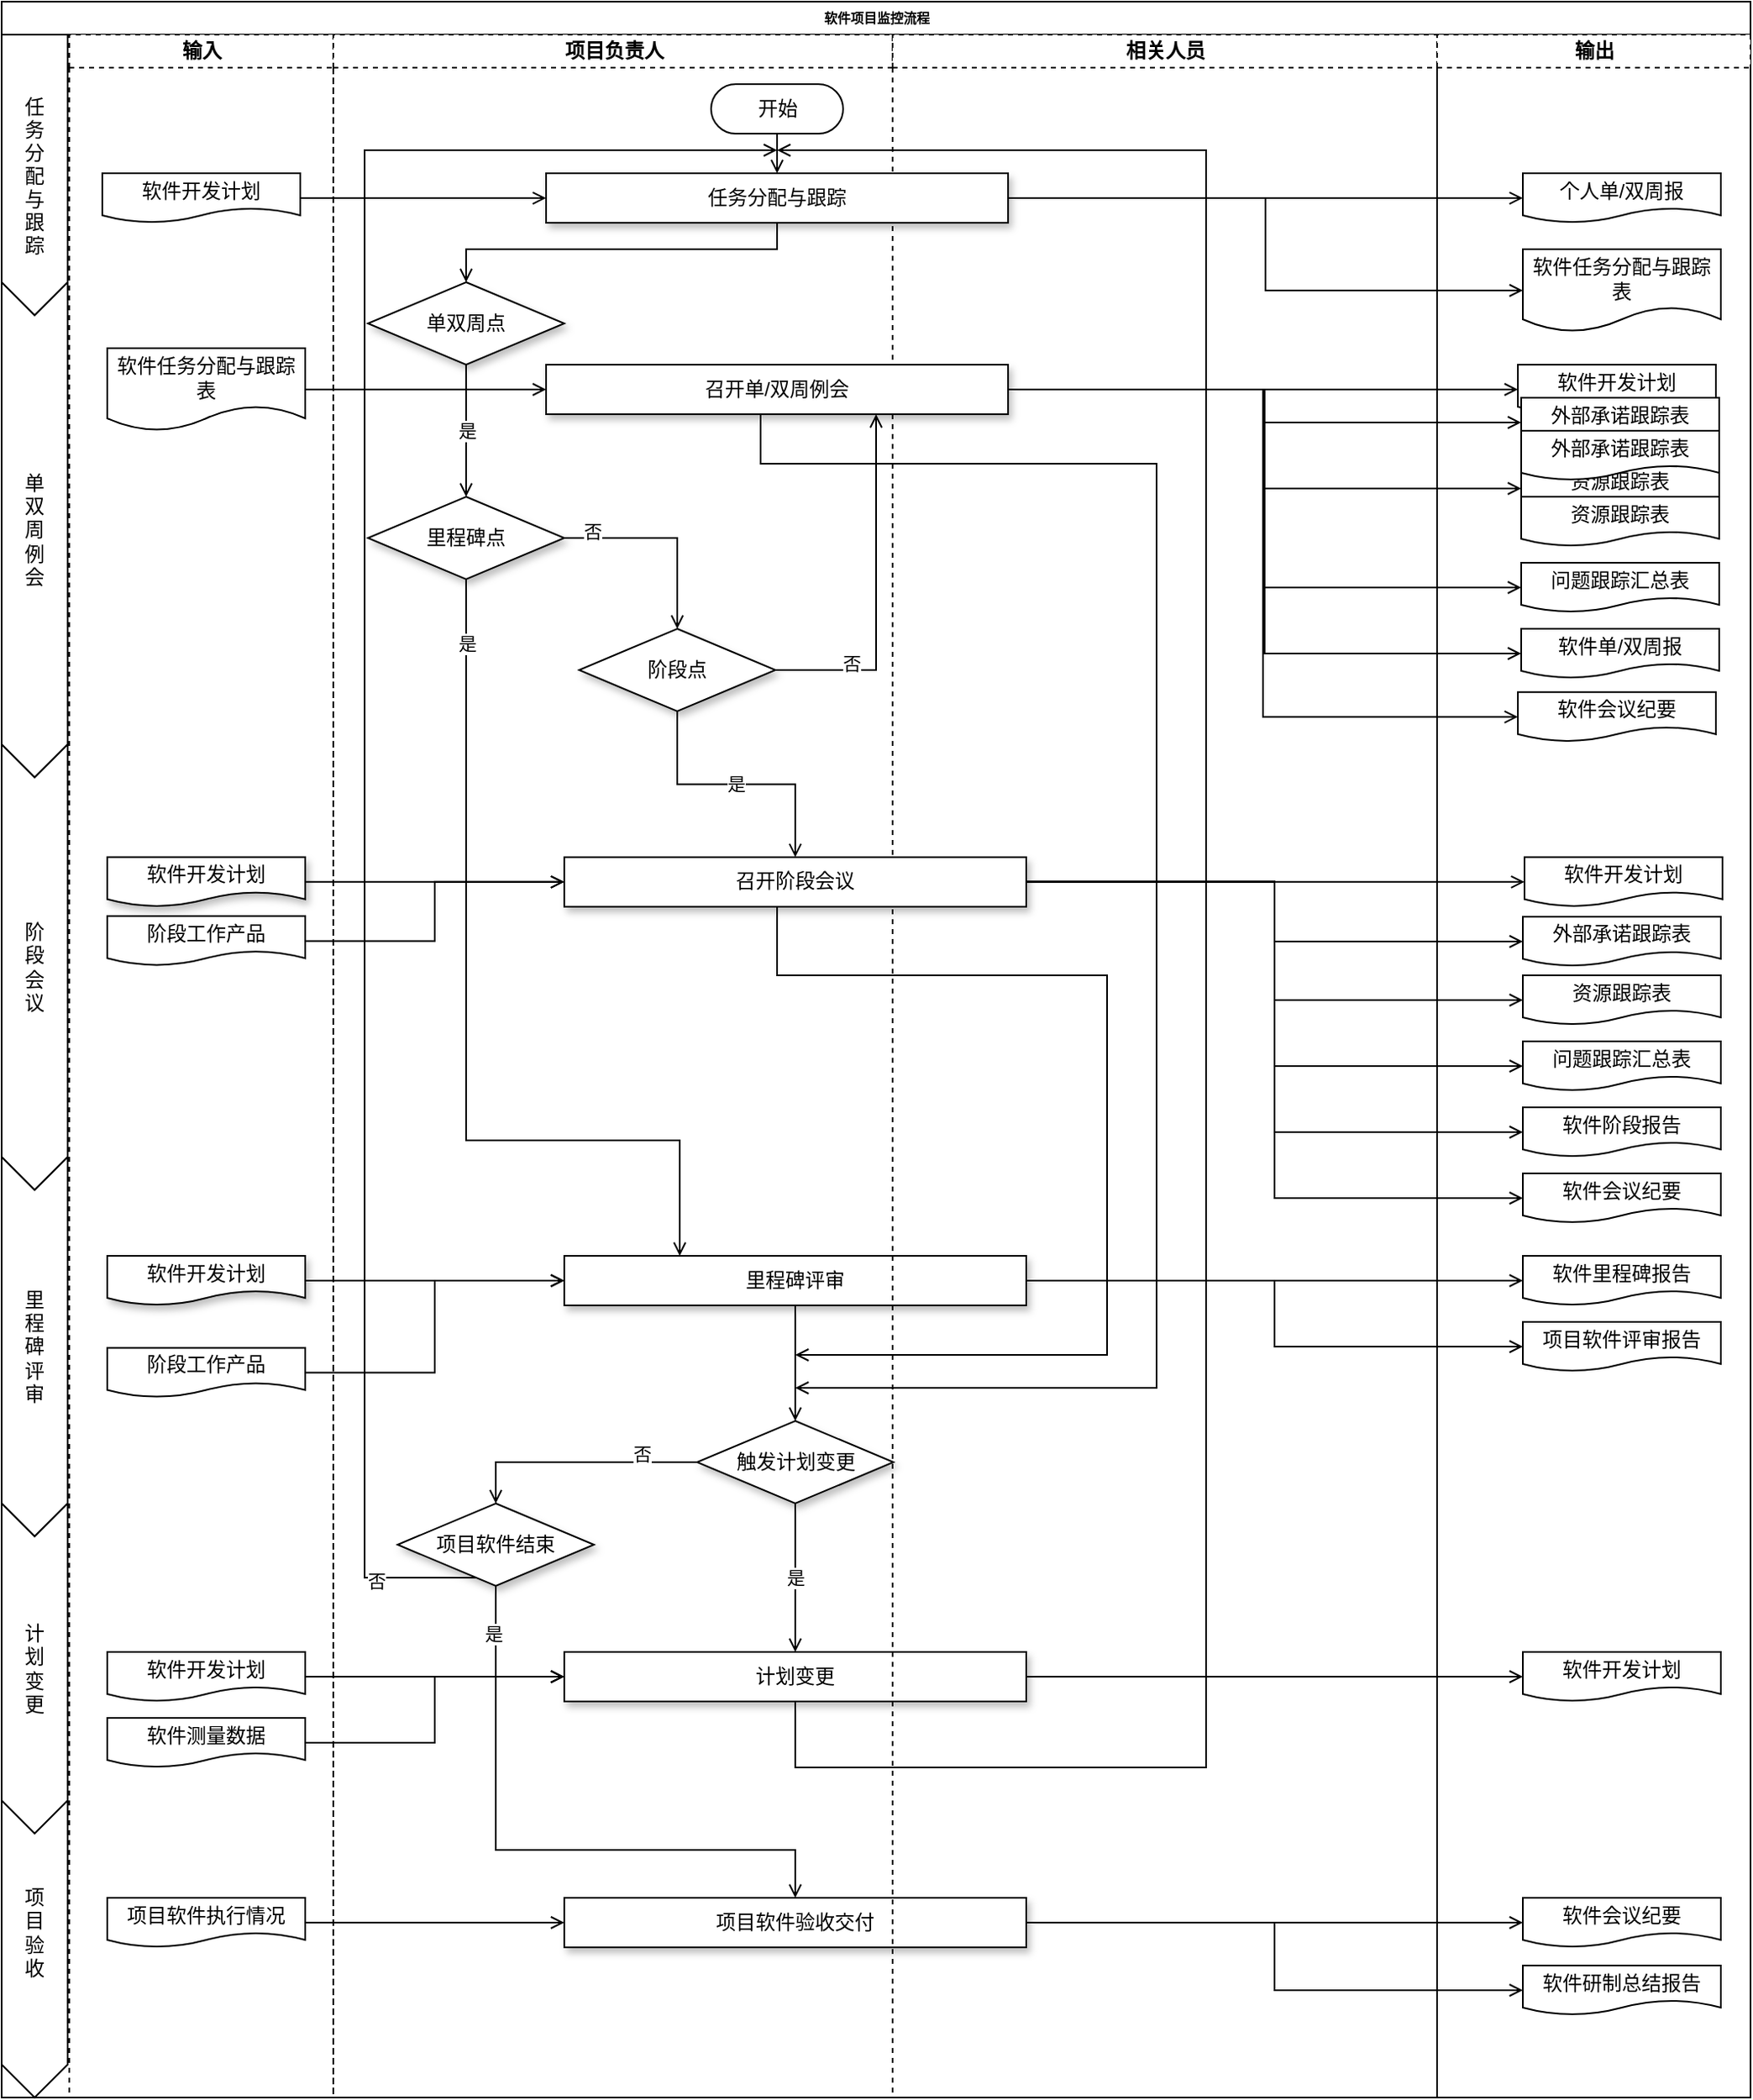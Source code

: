 <mxfile version="14.1.8" type="github">
  <diagram id="bFNYf5g5ua2_N0QjlzBi" name="Page-1">
    <mxGraphModel dx="1479" dy="343" grid="1" gridSize="10" guides="1" tooltips="1" connect="1" arrows="1" fold="1" page="1" pageScale="1" pageWidth="827" pageHeight="1169" math="0" shadow="0">
      <root>
        <mxCell id="0" />
        <mxCell id="1" parent="0" />
        <mxCell id="qjKBD9P_O_JD6ae_mKQQ-1" value="软件项目监控流程" style="swimlane;html=1;childLayout=stackLayout;startSize=20;rounded=0;shadow=0;labelBackgroundColor=none;strokeWidth=1;fontFamily=Verdana;fontSize=8;align=center;" vertex="1" parent="1">
          <mxGeometry x="-810" width="1060" height="1270" as="geometry">
            <mxRectangle x="20" y="940" width="60" height="20" as="alternateBounds" />
          </mxGeometry>
        </mxCell>
        <mxCell id="qjKBD9P_O_JD6ae_mKQQ-2" value="" style="group" vertex="1" connectable="0" parent="qjKBD9P_O_JD6ae_mKQQ-1">
          <mxGeometry y="20" width="41" height="1250" as="geometry" />
        </mxCell>
        <mxCell id="qjKBD9P_O_JD6ae_mKQQ-3" value="里&lt;br&gt;程&lt;br&gt;碑&lt;br&gt;评&lt;br&gt;审" style="shape=step;perimeter=stepPerimeter;whiteSpace=wrap;html=1;fixedSize=1;size=20;direction=south;" vertex="1" parent="qjKBD9P_O_JD6ae_mKQQ-2">
          <mxGeometry y="680" width="40" height="230" as="geometry" />
        </mxCell>
        <mxCell id="qjKBD9P_O_JD6ae_mKQQ-4" value="阶&lt;br&gt;段&lt;br&gt;会&lt;br&gt;议" style="shape=step;perimeter=stepPerimeter;whiteSpace=wrap;html=1;fixedSize=1;size=20;direction=south;" vertex="1" parent="qjKBD9P_O_JD6ae_mKQQ-2">
          <mxGeometry y="430" width="40" height="270" as="geometry" />
        </mxCell>
        <mxCell id="qjKBD9P_O_JD6ae_mKQQ-5" value="单&lt;br&gt;双&lt;br&gt;周&lt;br&gt;例&lt;br&gt;会" style="shape=step;perimeter=stepPerimeter;whiteSpace=wrap;html=1;fixedSize=1;size=20;direction=south;" vertex="1" parent="qjKBD9P_O_JD6ae_mKQQ-2">
          <mxGeometry y="150" width="40" height="300" as="geometry" />
        </mxCell>
        <mxCell id="qjKBD9P_O_JD6ae_mKQQ-6" value="任&#xa;务&#xa;分&#xa;配&#xa;与&#xa;跟&#xa;踪" style="shape=offPageConnector;size=0.118;flipV=0;horizontal=1;" vertex="1" parent="qjKBD9P_O_JD6ae_mKQQ-2">
          <mxGeometry width="40" height="170" as="geometry" />
        </mxCell>
        <mxCell id="qjKBD9P_O_JD6ae_mKQQ-192" value="项&lt;br&gt;目&lt;br&gt;验&lt;br&gt;收" style="shape=step;perimeter=stepPerimeter;whiteSpace=wrap;html=1;fixedSize=1;size=20;direction=south;" vertex="1" parent="qjKBD9P_O_JD6ae_mKQQ-2">
          <mxGeometry y="1050" width="40" height="200" as="geometry" />
        </mxCell>
        <mxCell id="qjKBD9P_O_JD6ae_mKQQ-7" value="计&lt;br&gt;划&lt;br&gt;变&lt;br&gt;更" style="shape=step;perimeter=stepPerimeter;whiteSpace=wrap;html=1;fixedSize=1;size=20;direction=south;" vertex="1" parent="qjKBD9P_O_JD6ae_mKQQ-2">
          <mxGeometry y="890" width="40" height="200" as="geometry" />
        </mxCell>
        <mxCell id="qjKBD9P_O_JD6ae_mKQQ-19" value="输入" style="swimlane;html=1;startSize=20;dashed=1;" vertex="1" parent="qjKBD9P_O_JD6ae_mKQQ-1">
          <mxGeometry x="41" y="20" width="160" height="1250" as="geometry" />
        </mxCell>
        <mxCell id="qjKBD9P_O_JD6ae_mKQQ-20" value="阶段工作产品" style="shape=document;whiteSpace=wrap;html=1;boundedLbl=1;fontSize=12;" vertex="1" parent="qjKBD9P_O_JD6ae_mKQQ-19">
          <mxGeometry x="23" y="534.16" width="120" height="30" as="geometry" />
        </mxCell>
        <mxCell id="qjKBD9P_O_JD6ae_mKQQ-32" value="软件开发计划" style="shape=document;whiteSpace=wrap;html=1;boundedLbl=1;fontSize=12;" vertex="1" parent="qjKBD9P_O_JD6ae_mKQQ-19">
          <mxGeometry x="20" y="84.01" width="120" height="30" as="geometry" />
        </mxCell>
        <mxCell id="qjKBD9P_O_JD6ae_mKQQ-33" value="软件任务分配与跟踪表" style="shape=document;whiteSpace=wrap;html=1;boundedLbl=1;fontSize=12;" vertex="1" parent="qjKBD9P_O_JD6ae_mKQQ-19">
          <mxGeometry x="23" y="190" width="120" height="50" as="geometry" />
        </mxCell>
        <mxCell id="qjKBD9P_O_JD6ae_mKQQ-170" value="软件开发计划" style="shape=document;whiteSpace=wrap;html=1;boundedLbl=1;shadow=1;fontSize=12;" vertex="1" parent="qjKBD9P_O_JD6ae_mKQQ-19">
          <mxGeometry x="23" y="740" width="120" height="30" as="geometry" />
        </mxCell>
        <mxCell id="qjKBD9P_O_JD6ae_mKQQ-171" value="阶段工作产品" style="shape=document;whiteSpace=wrap;html=1;boundedLbl=1;fontSize=12;" vertex="1" parent="qjKBD9P_O_JD6ae_mKQQ-19">
          <mxGeometry x="23" y="795.75" width="120" height="30" as="geometry" />
        </mxCell>
        <mxCell id="qjKBD9P_O_JD6ae_mKQQ-193" value="项目软件执行情况" style="shape=document;whiteSpace=wrap;html=1;boundedLbl=1;fontSize=12;" vertex="1" parent="qjKBD9P_O_JD6ae_mKQQ-19">
          <mxGeometry x="23" y="1129" width="120" height="30" as="geometry" />
        </mxCell>
        <mxCell id="qjKBD9P_O_JD6ae_mKQQ-195" value="软件开发计划" style="shape=document;whiteSpace=wrap;html=1;boundedLbl=1;fontSize=12;" vertex="1" parent="qjKBD9P_O_JD6ae_mKQQ-19">
          <mxGeometry x="23" y="980" width="120" height="30" as="geometry" />
        </mxCell>
        <mxCell id="qjKBD9P_O_JD6ae_mKQQ-196" value="软件测量数据" style="shape=document;whiteSpace=wrap;html=1;boundedLbl=1;fontSize=12;" vertex="1" parent="qjKBD9P_O_JD6ae_mKQQ-19">
          <mxGeometry x="23" y="1020" width="120" height="30" as="geometry" />
        </mxCell>
        <mxCell id="qjKBD9P_O_JD6ae_mKQQ-37" value="项目负责人" style="swimlane;html=1;startSize=20;dashed=1;" vertex="1" parent="qjKBD9P_O_JD6ae_mKQQ-1">
          <mxGeometry x="201" y="20" width="339" height="1250" as="geometry" />
        </mxCell>
        <mxCell id="qjKBD9P_O_JD6ae_mKQQ-178" style="edgeStyle=orthogonalEdgeStyle;rounded=0;orthogonalLoop=1;jettySize=auto;html=1;entryX=0.5;entryY=0;entryDx=0;entryDy=0;endArrow=open;endFill=0;" edge="1" parent="qjKBD9P_O_JD6ae_mKQQ-37" source="qjKBD9P_O_JD6ae_mKQQ-155" target="qjKBD9P_O_JD6ae_mKQQ-177">
          <mxGeometry relative="1" as="geometry" />
        </mxCell>
        <mxCell id="qjKBD9P_O_JD6ae_mKQQ-155" value="里程碑评审" style="rounded=0;whiteSpace=wrap;html=1;shadow=1;fontSize=12;" vertex="1" parent="qjKBD9P_O_JD6ae_mKQQ-37">
          <mxGeometry x="140" y="740" width="280" height="30" as="geometry" />
        </mxCell>
        <mxCell id="qjKBD9P_O_JD6ae_mKQQ-156" value="项目软件验收交付" style="rounded=0;whiteSpace=wrap;html=1;shadow=1;fontSize=12;" vertex="1" parent="qjKBD9P_O_JD6ae_mKQQ-37">
          <mxGeometry x="140" y="1129" width="280" height="30" as="geometry" />
        </mxCell>
        <mxCell id="qjKBD9P_O_JD6ae_mKQQ-157" value="计划变更" style="rounded=0;whiteSpace=wrap;html=1;shadow=1;fontSize=12;" vertex="1" parent="qjKBD9P_O_JD6ae_mKQQ-37">
          <mxGeometry x="140" y="980" width="280" height="30" as="geometry" />
        </mxCell>
        <mxCell id="qjKBD9P_O_JD6ae_mKQQ-161" value="是" style="edgeStyle=orthogonalEdgeStyle;rounded=0;orthogonalLoop=1;jettySize=auto;html=1;entryX=0.5;entryY=0;entryDx=0;entryDy=0;endArrow=open;endFill=0;" edge="1" parent="qjKBD9P_O_JD6ae_mKQQ-37" source="qjKBD9P_O_JD6ae_mKQQ-158" target="qjKBD9P_O_JD6ae_mKQQ-160">
          <mxGeometry relative="1" as="geometry" />
        </mxCell>
        <mxCell id="qjKBD9P_O_JD6ae_mKQQ-158" value="单双周点" style="rhombus;whiteSpace=wrap;html=1;shadow=1;fontSize=12;" vertex="1" parent="qjKBD9P_O_JD6ae_mKQQ-37">
          <mxGeometry x="21" y="150" width="119" height="50" as="geometry" />
        </mxCell>
        <mxCell id="qjKBD9P_O_JD6ae_mKQQ-163" style="edgeStyle=orthogonalEdgeStyle;rounded=0;orthogonalLoop=1;jettySize=auto;html=1;entryX=0.5;entryY=0;entryDx=0;entryDy=0;endArrow=open;endFill=0;" edge="1" parent="qjKBD9P_O_JD6ae_mKQQ-37" source="qjKBD9P_O_JD6ae_mKQQ-160" target="qjKBD9P_O_JD6ae_mKQQ-162">
          <mxGeometry relative="1" as="geometry" />
        </mxCell>
        <mxCell id="qjKBD9P_O_JD6ae_mKQQ-164" value="否" style="edgeLabel;html=1;align=center;verticalAlign=middle;resizable=0;points=[];" vertex="1" connectable="0" parent="qjKBD9P_O_JD6ae_mKQQ-163">
          <mxGeometry x="-0.727" y="4" relative="1" as="geometry">
            <mxPoint as="offset" />
          </mxGeometry>
        </mxCell>
        <mxCell id="qjKBD9P_O_JD6ae_mKQQ-168" style="edgeStyle=orthogonalEdgeStyle;rounded=0;orthogonalLoop=1;jettySize=auto;html=1;entryX=0.25;entryY=0;entryDx=0;entryDy=0;endArrow=open;endFill=0;" edge="1" parent="qjKBD9P_O_JD6ae_mKQQ-37" source="qjKBD9P_O_JD6ae_mKQQ-160" target="qjKBD9P_O_JD6ae_mKQQ-155">
          <mxGeometry relative="1" as="geometry">
            <Array as="points">
              <mxPoint x="80" y="670" />
              <mxPoint x="210" y="670" />
            </Array>
          </mxGeometry>
        </mxCell>
        <mxCell id="qjKBD9P_O_JD6ae_mKQQ-169" value="是" style="edgeLabel;html=1;align=center;verticalAlign=middle;resizable=0;points=[];" vertex="1" connectable="0" parent="qjKBD9P_O_JD6ae_mKQQ-168">
          <mxGeometry x="-0.857" relative="1" as="geometry">
            <mxPoint as="offset" />
          </mxGeometry>
        </mxCell>
        <mxCell id="qjKBD9P_O_JD6ae_mKQQ-160" value="里程碑点" style="rhombus;whiteSpace=wrap;html=1;shadow=1;fontSize=12;" vertex="1" parent="qjKBD9P_O_JD6ae_mKQQ-37">
          <mxGeometry x="21" y="280" width="119" height="50" as="geometry" />
        </mxCell>
        <mxCell id="qjKBD9P_O_JD6ae_mKQQ-162" value="阶段点" style="rhombus;whiteSpace=wrap;html=1;shadow=1;fontSize=12;" vertex="1" parent="qjKBD9P_O_JD6ae_mKQQ-37">
          <mxGeometry x="149" y="360" width="119" height="50" as="geometry" />
        </mxCell>
        <mxCell id="qjKBD9P_O_JD6ae_mKQQ-180" value="是" style="edgeStyle=orthogonalEdgeStyle;rounded=0;orthogonalLoop=1;jettySize=auto;html=1;entryX=0.5;entryY=0;entryDx=0;entryDy=0;endArrow=open;endFill=0;" edge="1" parent="qjKBD9P_O_JD6ae_mKQQ-37" source="qjKBD9P_O_JD6ae_mKQQ-177" target="qjKBD9P_O_JD6ae_mKQQ-157">
          <mxGeometry relative="1" as="geometry" />
        </mxCell>
        <mxCell id="qjKBD9P_O_JD6ae_mKQQ-184" style="edgeStyle=orthogonalEdgeStyle;rounded=0;orthogonalLoop=1;jettySize=auto;html=1;entryX=0.5;entryY=0;entryDx=0;entryDy=0;endArrow=open;endFill=0;" edge="1" parent="qjKBD9P_O_JD6ae_mKQQ-37" source="qjKBD9P_O_JD6ae_mKQQ-177" target="qjKBD9P_O_JD6ae_mKQQ-181">
          <mxGeometry relative="1" as="geometry" />
        </mxCell>
        <mxCell id="qjKBD9P_O_JD6ae_mKQQ-204" value="否" style="edgeLabel;html=1;align=center;verticalAlign=middle;resizable=0;points=[];" vertex="1" connectable="0" parent="qjKBD9P_O_JD6ae_mKQQ-184">
          <mxGeometry x="-0.541" y="-5" relative="1" as="geometry">
            <mxPoint as="offset" />
          </mxGeometry>
        </mxCell>
        <mxCell id="qjKBD9P_O_JD6ae_mKQQ-177" value="触发计划变更" style="rhombus;whiteSpace=wrap;html=1;shadow=1;fontSize=12;" vertex="1" parent="qjKBD9P_O_JD6ae_mKQQ-37">
          <mxGeometry x="220.5" y="840" width="119" height="50" as="geometry" />
        </mxCell>
        <mxCell id="qjKBD9P_O_JD6ae_mKQQ-186" style="edgeStyle=orthogonalEdgeStyle;rounded=0;orthogonalLoop=1;jettySize=auto;html=1;entryX=0.5;entryY=0;entryDx=0;entryDy=0;endArrow=open;endFill=0;" edge="1" parent="qjKBD9P_O_JD6ae_mKQQ-37" source="qjKBD9P_O_JD6ae_mKQQ-181" target="qjKBD9P_O_JD6ae_mKQQ-156">
          <mxGeometry relative="1" as="geometry">
            <Array as="points">
              <mxPoint x="99" y="1100" />
              <mxPoint x="280" y="1100" />
            </Array>
          </mxGeometry>
        </mxCell>
        <mxCell id="qjKBD9P_O_JD6ae_mKQQ-189" value="是" style="edgeLabel;html=1;align=center;verticalAlign=middle;resizable=0;points=[];" vertex="1" connectable="0" parent="qjKBD9P_O_JD6ae_mKQQ-186">
          <mxGeometry x="-0.845" y="-2" relative="1" as="geometry">
            <mxPoint as="offset" />
          </mxGeometry>
        </mxCell>
        <mxCell id="qjKBD9P_O_JD6ae_mKQQ-181" value="项目软件结束" style="rhombus;whiteSpace=wrap;html=1;shadow=1;fontSize=12;" vertex="1" parent="qjKBD9P_O_JD6ae_mKQQ-37">
          <mxGeometry x="39" y="890" width="119" height="50" as="geometry" />
        </mxCell>
        <mxCell id="qjKBD9P_O_JD6ae_mKQQ-215" value="开始" style="html=1;dashed=0;whitespace=wrap;shape=mxgraph.dfd.start" vertex="1" parent="qjKBD9P_O_JD6ae_mKQQ-37">
          <mxGeometry x="229" y="30" width="80" height="30" as="geometry" />
        </mxCell>
        <mxCell id="qjKBD9P_O_JD6ae_mKQQ-64" value="相关人员" style="swimlane;html=1;startSize=20;dashed=1;" vertex="1" parent="qjKBD9P_O_JD6ae_mKQQ-1">
          <mxGeometry x="540" y="20" width="330" height="1250" as="geometry" />
        </mxCell>
        <mxCell id="qjKBD9P_O_JD6ae_mKQQ-68" value="输出" style="swimlane;html=1;startSize=20;dashed=1;" vertex="1" parent="qjKBD9P_O_JD6ae_mKQQ-1">
          <mxGeometry x="870" y="20" width="190" height="1250" as="geometry" />
        </mxCell>
        <mxCell id="qjKBD9P_O_JD6ae_mKQQ-69" value="个人单/双周报" style="shape=document;whiteSpace=wrap;html=1;boundedLbl=1;fontSize=12;" vertex="1" parent="qjKBD9P_O_JD6ae_mKQQ-68">
          <mxGeometry x="52" y="84.01" width="120" height="30" as="geometry" />
        </mxCell>
        <mxCell id="qjKBD9P_O_JD6ae_mKQQ-70" value="软件开发计划" style="shape=document;whiteSpace=wrap;html=1;boundedLbl=1;fontSize=12;" vertex="1" parent="qjKBD9P_O_JD6ae_mKQQ-68">
          <mxGeometry x="53" y="498.41" width="120" height="30" as="geometry" />
        </mxCell>
        <mxCell id="qjKBD9P_O_JD6ae_mKQQ-128" value="软件任务分配与跟踪表" style="shape=document;whiteSpace=wrap;html=1;boundedLbl=1;fontSize=12;" vertex="1" parent="qjKBD9P_O_JD6ae_mKQQ-68">
          <mxGeometry x="52" y="130" width="120" height="50" as="geometry" />
        </mxCell>
        <mxCell id="qjKBD9P_O_JD6ae_mKQQ-131" value="软件开发计划" style="shape=document;whiteSpace=wrap;html=1;boundedLbl=1;fontSize=12;" vertex="1" parent="qjKBD9P_O_JD6ae_mKQQ-68">
          <mxGeometry x="49" y="200" width="120" height="30" as="geometry" />
        </mxCell>
        <mxCell id="qjKBD9P_O_JD6ae_mKQQ-132" value="外部承诺跟踪表" style="shape=document;whiteSpace=wrap;html=1;boundedLbl=1;fontSize=12;" vertex="1" parent="qjKBD9P_O_JD6ae_mKQQ-68">
          <mxGeometry x="51" y="220" width="120" height="30" as="geometry" />
        </mxCell>
        <mxCell id="qjKBD9P_O_JD6ae_mKQQ-133" value="资源跟踪表" style="shape=document;whiteSpace=wrap;html=1;boundedLbl=1;fontSize=12;" vertex="1" parent="qjKBD9P_O_JD6ae_mKQQ-68">
          <mxGeometry x="51" y="260" width="120" height="30" as="geometry" />
        </mxCell>
        <mxCell id="qjKBD9P_O_JD6ae_mKQQ-134" value="问题跟踪汇总表" style="shape=document;whiteSpace=wrap;html=1;boundedLbl=1;fontSize=12;" vertex="1" parent="qjKBD9P_O_JD6ae_mKQQ-68">
          <mxGeometry x="51" y="320" width="120" height="30" as="geometry" />
        </mxCell>
        <mxCell id="qjKBD9P_O_JD6ae_mKQQ-135" value="软件单/双周报" style="shape=document;whiteSpace=wrap;html=1;boundedLbl=1;fontSize=12;" vertex="1" parent="qjKBD9P_O_JD6ae_mKQQ-68">
          <mxGeometry x="51" y="360" width="120" height="30" as="geometry" />
        </mxCell>
        <mxCell id="qjKBD9P_O_JD6ae_mKQQ-136" value="软件会议纪要" style="shape=document;whiteSpace=wrap;html=1;boundedLbl=1;fontSize=12;" vertex="1" parent="qjKBD9P_O_JD6ae_mKQQ-68">
          <mxGeometry x="49" y="398.41" width="120" height="30" as="geometry" />
        </mxCell>
        <mxCell id="qjKBD9P_O_JD6ae_mKQQ-143" value="外部承诺跟踪表" style="shape=document;whiteSpace=wrap;html=1;boundedLbl=1;fontSize=12;" vertex="1" parent="qjKBD9P_O_JD6ae_mKQQ-68">
          <mxGeometry x="51" y="240" width="120" height="30" as="geometry" />
        </mxCell>
        <mxCell id="qjKBD9P_O_JD6ae_mKQQ-144" value="资源跟踪表" style="shape=document;whiteSpace=wrap;html=1;boundedLbl=1;fontSize=12;" vertex="1" parent="qjKBD9P_O_JD6ae_mKQQ-68">
          <mxGeometry x="51" y="280" width="120" height="30" as="geometry" />
        </mxCell>
        <mxCell id="qjKBD9P_O_JD6ae_mKQQ-147" value="外部承诺跟踪表" style="shape=document;whiteSpace=wrap;html=1;boundedLbl=1;fontSize=12;" vertex="1" parent="qjKBD9P_O_JD6ae_mKQQ-68">
          <mxGeometry x="52" y="534.5" width="120" height="30" as="geometry" />
        </mxCell>
        <mxCell id="qjKBD9P_O_JD6ae_mKQQ-148" value="资源跟踪表" style="shape=document;whiteSpace=wrap;html=1;boundedLbl=1;fontSize=12;" vertex="1" parent="qjKBD9P_O_JD6ae_mKQQ-68">
          <mxGeometry x="52" y="570" width="120" height="30" as="geometry" />
        </mxCell>
        <mxCell id="qjKBD9P_O_JD6ae_mKQQ-149" value="问题跟踪汇总表" style="shape=document;whiteSpace=wrap;html=1;boundedLbl=1;fontSize=12;" vertex="1" parent="qjKBD9P_O_JD6ae_mKQQ-68">
          <mxGeometry x="52" y="610" width="120" height="30" as="geometry" />
        </mxCell>
        <mxCell id="qjKBD9P_O_JD6ae_mKQQ-150" value="软件会议纪要" style="shape=document;whiteSpace=wrap;html=1;boundedLbl=1;fontSize=12;" vertex="1" parent="qjKBD9P_O_JD6ae_mKQQ-68">
          <mxGeometry x="52" y="690" width="120" height="30" as="geometry" />
        </mxCell>
        <mxCell id="qjKBD9P_O_JD6ae_mKQQ-151" value="软件阶段报告" style="shape=document;whiteSpace=wrap;html=1;boundedLbl=1;fontSize=12;" vertex="1" parent="qjKBD9P_O_JD6ae_mKQQ-68">
          <mxGeometry x="52" y="650" width="120" height="30" as="geometry" />
        </mxCell>
        <mxCell id="qjKBD9P_O_JD6ae_mKQQ-205" value="软件开发计划" style="shape=document;whiteSpace=wrap;html=1;boundedLbl=1;fontSize=12;" vertex="1" parent="qjKBD9P_O_JD6ae_mKQQ-68">
          <mxGeometry x="52" y="980" width="120" height="30" as="geometry" />
        </mxCell>
        <mxCell id="qjKBD9P_O_JD6ae_mKQQ-206" value="软件里程碑报告" style="shape=document;whiteSpace=wrap;html=1;boundedLbl=1;fontSize=12;" vertex="1" parent="qjKBD9P_O_JD6ae_mKQQ-68">
          <mxGeometry x="52" y="740" width="120" height="30" as="geometry" />
        </mxCell>
        <mxCell id="qjKBD9P_O_JD6ae_mKQQ-207" value="项目软件评审报告" style="shape=document;whiteSpace=wrap;html=1;boundedLbl=1;fontSize=12;" vertex="1" parent="qjKBD9P_O_JD6ae_mKQQ-68">
          <mxGeometry x="52" y="780" width="120" height="30" as="geometry" />
        </mxCell>
        <mxCell id="qjKBD9P_O_JD6ae_mKQQ-210" value="软件会议纪要" style="shape=document;whiteSpace=wrap;html=1;boundedLbl=1;fontSize=12;" vertex="1" parent="qjKBD9P_O_JD6ae_mKQQ-68">
          <mxGeometry x="52" y="1129" width="120" height="30" as="geometry" />
        </mxCell>
        <mxCell id="qjKBD9P_O_JD6ae_mKQQ-211" value="软件研制总结报告" style="shape=document;whiteSpace=wrap;html=1;boundedLbl=1;fontSize=12;" vertex="1" parent="qjKBD9P_O_JD6ae_mKQQ-68">
          <mxGeometry x="52" y="1170" width="120" height="30" as="geometry" />
        </mxCell>
        <mxCell id="qjKBD9P_O_JD6ae_mKQQ-194" style="edgeStyle=orthogonalEdgeStyle;rounded=0;orthogonalLoop=1;jettySize=auto;html=1;entryX=0;entryY=0.5;entryDx=0;entryDy=0;endArrow=open;endFill=0;" edge="1" parent="qjKBD9P_O_JD6ae_mKQQ-1" source="qjKBD9P_O_JD6ae_mKQQ-193" target="qjKBD9P_O_JD6ae_mKQQ-156">
          <mxGeometry relative="1" as="geometry" />
        </mxCell>
        <mxCell id="qjKBD9P_O_JD6ae_mKQQ-197" style="edgeStyle=orthogonalEdgeStyle;rounded=0;orthogonalLoop=1;jettySize=auto;html=1;entryX=0;entryY=0.5;entryDx=0;entryDy=0;endArrow=open;endFill=0;" edge="1" parent="qjKBD9P_O_JD6ae_mKQQ-1" source="qjKBD9P_O_JD6ae_mKQQ-195" target="qjKBD9P_O_JD6ae_mKQQ-157">
          <mxGeometry relative="1" as="geometry" />
        </mxCell>
        <mxCell id="qjKBD9P_O_JD6ae_mKQQ-198" style="edgeStyle=orthogonalEdgeStyle;rounded=0;orthogonalLoop=1;jettySize=auto;html=1;entryX=0;entryY=0.5;entryDx=0;entryDy=0;endArrow=open;endFill=0;" edge="1" parent="qjKBD9P_O_JD6ae_mKQQ-1" source="qjKBD9P_O_JD6ae_mKQQ-196" target="qjKBD9P_O_JD6ae_mKQQ-157">
          <mxGeometry relative="1" as="geometry" />
        </mxCell>
        <mxCell id="qjKBD9P_O_JD6ae_mKQQ-199" style="edgeStyle=orthogonalEdgeStyle;rounded=0;orthogonalLoop=1;jettySize=auto;html=1;entryX=0;entryY=0.5;entryDx=0;entryDy=0;endArrow=open;endFill=0;" edge="1" parent="qjKBD9P_O_JD6ae_mKQQ-1" source="qjKBD9P_O_JD6ae_mKQQ-170" target="qjKBD9P_O_JD6ae_mKQQ-155">
          <mxGeometry relative="1" as="geometry" />
        </mxCell>
        <mxCell id="qjKBD9P_O_JD6ae_mKQQ-200" style="edgeStyle=orthogonalEdgeStyle;rounded=0;orthogonalLoop=1;jettySize=auto;html=1;entryX=0;entryY=0.5;entryDx=0;entryDy=0;endArrow=open;endFill=0;" edge="1" parent="qjKBD9P_O_JD6ae_mKQQ-1" source="qjKBD9P_O_JD6ae_mKQQ-171" target="qjKBD9P_O_JD6ae_mKQQ-155">
          <mxGeometry relative="1" as="geometry" />
        </mxCell>
        <mxCell id="qjKBD9P_O_JD6ae_mKQQ-208" style="edgeStyle=orthogonalEdgeStyle;rounded=0;orthogonalLoop=1;jettySize=auto;html=1;entryX=0;entryY=0.5;entryDx=0;entryDy=0;endArrow=open;endFill=0;" edge="1" parent="qjKBD9P_O_JD6ae_mKQQ-1" source="qjKBD9P_O_JD6ae_mKQQ-155" target="qjKBD9P_O_JD6ae_mKQQ-206">
          <mxGeometry relative="1" as="geometry" />
        </mxCell>
        <mxCell id="qjKBD9P_O_JD6ae_mKQQ-209" style="edgeStyle=orthogonalEdgeStyle;rounded=0;orthogonalLoop=1;jettySize=auto;html=1;entryX=0;entryY=0.5;entryDx=0;entryDy=0;endArrow=open;endFill=0;" edge="1" parent="qjKBD9P_O_JD6ae_mKQQ-1" source="qjKBD9P_O_JD6ae_mKQQ-155" target="qjKBD9P_O_JD6ae_mKQQ-207">
          <mxGeometry relative="1" as="geometry" />
        </mxCell>
        <mxCell id="qjKBD9P_O_JD6ae_mKQQ-212" style="edgeStyle=orthogonalEdgeStyle;rounded=0;orthogonalLoop=1;jettySize=auto;html=1;entryX=0;entryY=0.5;entryDx=0;entryDy=0;endArrow=open;endFill=0;" edge="1" parent="qjKBD9P_O_JD6ae_mKQQ-1" source="qjKBD9P_O_JD6ae_mKQQ-156" target="qjKBD9P_O_JD6ae_mKQQ-210">
          <mxGeometry relative="1" as="geometry" />
        </mxCell>
        <mxCell id="qjKBD9P_O_JD6ae_mKQQ-213" style="edgeStyle=orthogonalEdgeStyle;rounded=0;orthogonalLoop=1;jettySize=auto;html=1;entryX=0;entryY=0.5;entryDx=0;entryDy=0;endArrow=open;endFill=0;" edge="1" parent="qjKBD9P_O_JD6ae_mKQQ-1" source="qjKBD9P_O_JD6ae_mKQQ-156" target="qjKBD9P_O_JD6ae_mKQQ-211">
          <mxGeometry relative="1" as="geometry" />
        </mxCell>
        <mxCell id="qjKBD9P_O_JD6ae_mKQQ-214" style="edgeStyle=orthogonalEdgeStyle;rounded=0;orthogonalLoop=1;jettySize=auto;html=1;entryX=0;entryY=0.5;entryDx=0;entryDy=0;endArrow=open;endFill=0;" edge="1" parent="qjKBD9P_O_JD6ae_mKQQ-1" source="qjKBD9P_O_JD6ae_mKQQ-157" target="qjKBD9P_O_JD6ae_mKQQ-205">
          <mxGeometry relative="1" as="geometry" />
        </mxCell>
        <mxCell id="qjKBD9P_O_JD6ae_mKQQ-152" style="edgeStyle=orthogonalEdgeStyle;rounded=0;orthogonalLoop=1;jettySize=auto;html=1;entryX=0;entryY=0.5;entryDx=0;entryDy=0;endArrow=open;endFill=0;" edge="1" parent="1" source="qjKBD9P_O_JD6ae_mKQQ-81" target="qjKBD9P_O_JD6ae_mKQQ-110">
          <mxGeometry relative="1" as="geometry" />
        </mxCell>
        <mxCell id="qjKBD9P_O_JD6ae_mKQQ-81" value="软件开发计划" style="shape=document;whiteSpace=wrap;html=1;boundedLbl=1;shadow=1;fontSize=12;" vertex="1" parent="1">
          <mxGeometry x="-746" y="518.41" width="120" height="30" as="geometry" />
        </mxCell>
        <mxCell id="qjKBD9P_O_JD6ae_mKQQ-82" style="edgeStyle=elbowEdgeStyle;rounded=0;orthogonalLoop=1;jettySize=auto;html=1;endArrow=open;endFill=0;" edge="1" parent="1" source="qjKBD9P_O_JD6ae_mKQQ-83" target="qjKBD9P_O_JD6ae_mKQQ-69">
          <mxGeometry relative="1" as="geometry" />
        </mxCell>
        <mxCell id="qjKBD9P_O_JD6ae_mKQQ-129" style="edgeStyle=orthogonalEdgeStyle;rounded=0;orthogonalLoop=1;jettySize=auto;html=1;entryX=0;entryY=0.5;entryDx=0;entryDy=0;endArrow=open;endFill=0;" edge="1" parent="1" source="qjKBD9P_O_JD6ae_mKQQ-83" target="qjKBD9P_O_JD6ae_mKQQ-128">
          <mxGeometry relative="1" as="geometry" />
        </mxCell>
        <mxCell id="qjKBD9P_O_JD6ae_mKQQ-159" style="edgeStyle=orthogonalEdgeStyle;rounded=0;orthogonalLoop=1;jettySize=auto;html=1;entryX=0.5;entryY=0;entryDx=0;entryDy=0;endArrow=open;endFill=0;" edge="1" parent="1" source="qjKBD9P_O_JD6ae_mKQQ-83" target="qjKBD9P_O_JD6ae_mKQQ-158">
          <mxGeometry relative="1" as="geometry">
            <Array as="points">
              <mxPoint x="-340" y="150" />
              <mxPoint x="-528" y="150" />
            </Array>
          </mxGeometry>
        </mxCell>
        <mxCell id="qjKBD9P_O_JD6ae_mKQQ-83" value="任务分配与跟踪" style="rounded=0;whiteSpace=wrap;html=1;shadow=1;fontSize=12;" vertex="1" parent="1">
          <mxGeometry x="-480" y="104.01" width="280" height="30" as="geometry" />
        </mxCell>
        <mxCell id="qjKBD9P_O_JD6ae_mKQQ-109" style="edgeStyle=orthogonalEdgeStyle;rounded=0;orthogonalLoop=1;jettySize=auto;html=1;entryX=0;entryY=0.5;entryDx=0;entryDy=0;endArrow=open;endFill=0;" edge="1" parent="1" source="qjKBD9P_O_JD6ae_mKQQ-110" target="qjKBD9P_O_JD6ae_mKQQ-70">
          <mxGeometry relative="1" as="geometry" />
        </mxCell>
        <mxCell id="qjKBD9P_O_JD6ae_mKQQ-172" style="edgeStyle=orthogonalEdgeStyle;rounded=0;orthogonalLoop=1;jettySize=auto;html=1;entryX=0;entryY=0.5;entryDx=0;entryDy=0;endArrow=open;endFill=0;" edge="1" parent="1" source="qjKBD9P_O_JD6ae_mKQQ-110" target="qjKBD9P_O_JD6ae_mKQQ-147">
          <mxGeometry relative="1" as="geometry" />
        </mxCell>
        <mxCell id="qjKBD9P_O_JD6ae_mKQQ-173" style="edgeStyle=orthogonalEdgeStyle;rounded=0;orthogonalLoop=1;jettySize=auto;html=1;entryX=0;entryY=0.5;entryDx=0;entryDy=0;endArrow=open;endFill=0;" edge="1" parent="1" source="qjKBD9P_O_JD6ae_mKQQ-110" target="qjKBD9P_O_JD6ae_mKQQ-148">
          <mxGeometry relative="1" as="geometry" />
        </mxCell>
        <mxCell id="qjKBD9P_O_JD6ae_mKQQ-174" style="edgeStyle=orthogonalEdgeStyle;rounded=0;orthogonalLoop=1;jettySize=auto;html=1;entryX=0;entryY=0.5;entryDx=0;entryDy=0;endArrow=open;endFill=0;" edge="1" parent="1" source="qjKBD9P_O_JD6ae_mKQQ-110" target="qjKBD9P_O_JD6ae_mKQQ-149">
          <mxGeometry relative="1" as="geometry" />
        </mxCell>
        <mxCell id="qjKBD9P_O_JD6ae_mKQQ-175" style="edgeStyle=orthogonalEdgeStyle;rounded=0;orthogonalLoop=1;jettySize=auto;html=1;entryX=0;entryY=0.5;entryDx=0;entryDy=0;endArrow=open;endFill=0;" edge="1" parent="1" source="qjKBD9P_O_JD6ae_mKQQ-110" target="qjKBD9P_O_JD6ae_mKQQ-151">
          <mxGeometry relative="1" as="geometry" />
        </mxCell>
        <mxCell id="qjKBD9P_O_JD6ae_mKQQ-176" style="edgeStyle=orthogonalEdgeStyle;rounded=0;orthogonalLoop=1;jettySize=auto;html=1;entryX=0;entryY=0.5;entryDx=0;entryDy=0;endArrow=open;endFill=0;" edge="1" parent="1" source="qjKBD9P_O_JD6ae_mKQQ-110" target="qjKBD9P_O_JD6ae_mKQQ-150">
          <mxGeometry relative="1" as="geometry" />
        </mxCell>
        <mxCell id="qjKBD9P_O_JD6ae_mKQQ-201" style="edgeStyle=orthogonalEdgeStyle;rounded=0;orthogonalLoop=1;jettySize=auto;html=1;endArrow=open;endFill=0;" edge="1" parent="1" source="qjKBD9P_O_JD6ae_mKQQ-110">
          <mxGeometry relative="1" as="geometry">
            <mxPoint x="-329" y="820" as="targetPoint" />
            <Array as="points">
              <mxPoint x="-340" y="590" />
              <mxPoint x="-140" y="590" />
              <mxPoint x="-140" y="820" />
              <mxPoint x="-329" y="820" />
            </Array>
          </mxGeometry>
        </mxCell>
        <mxCell id="qjKBD9P_O_JD6ae_mKQQ-110" value="召开阶段会议" style="rounded=0;whiteSpace=wrap;html=1;shadow=1;fontSize=12;" vertex="1" parent="1">
          <mxGeometry x="-469" y="518.41" width="280" height="30" as="geometry" />
        </mxCell>
        <mxCell id="qjKBD9P_O_JD6ae_mKQQ-137" style="edgeStyle=orthogonalEdgeStyle;rounded=0;orthogonalLoop=1;jettySize=auto;html=1;entryX=0;entryY=0.5;entryDx=0;entryDy=0;endArrow=open;endFill=0;" edge="1" parent="1" source="qjKBD9P_O_JD6ae_mKQQ-124" target="qjKBD9P_O_JD6ae_mKQQ-131">
          <mxGeometry relative="1" as="geometry" />
        </mxCell>
        <mxCell id="qjKBD9P_O_JD6ae_mKQQ-138" style="edgeStyle=orthogonalEdgeStyle;rounded=0;orthogonalLoop=1;jettySize=auto;html=1;entryX=0;entryY=0.5;entryDx=0;entryDy=0;endArrow=open;endFill=0;" edge="1" parent="1" source="qjKBD9P_O_JD6ae_mKQQ-124" target="qjKBD9P_O_JD6ae_mKQQ-132">
          <mxGeometry relative="1" as="geometry" />
        </mxCell>
        <mxCell id="qjKBD9P_O_JD6ae_mKQQ-139" style="edgeStyle=orthogonalEdgeStyle;rounded=0;orthogonalLoop=1;jettySize=auto;html=1;entryX=0;entryY=0.5;entryDx=0;entryDy=0;endArrow=open;endFill=0;" edge="1" parent="1" source="qjKBD9P_O_JD6ae_mKQQ-124" target="qjKBD9P_O_JD6ae_mKQQ-133">
          <mxGeometry relative="1" as="geometry" />
        </mxCell>
        <mxCell id="qjKBD9P_O_JD6ae_mKQQ-140" style="edgeStyle=orthogonalEdgeStyle;rounded=0;orthogonalLoop=1;jettySize=auto;html=1;entryX=0;entryY=0.5;entryDx=0;entryDy=0;endArrow=open;endFill=0;" edge="1" parent="1" source="qjKBD9P_O_JD6ae_mKQQ-124" target="qjKBD9P_O_JD6ae_mKQQ-134">
          <mxGeometry relative="1" as="geometry" />
        </mxCell>
        <mxCell id="qjKBD9P_O_JD6ae_mKQQ-141" style="edgeStyle=orthogonalEdgeStyle;rounded=0;orthogonalLoop=1;jettySize=auto;html=1;entryX=0;entryY=0.5;entryDx=0;entryDy=0;endArrow=open;endFill=0;" edge="1" parent="1" source="qjKBD9P_O_JD6ae_mKQQ-124" target="qjKBD9P_O_JD6ae_mKQQ-135">
          <mxGeometry relative="1" as="geometry" />
        </mxCell>
        <mxCell id="qjKBD9P_O_JD6ae_mKQQ-179" style="edgeStyle=orthogonalEdgeStyle;rounded=0;orthogonalLoop=1;jettySize=auto;html=1;endArrow=open;endFill=0;" edge="1" parent="1" source="qjKBD9P_O_JD6ae_mKQQ-124">
          <mxGeometry relative="1" as="geometry">
            <mxPoint x="-329" y="840" as="targetPoint" />
            <Array as="points">
              <mxPoint x="-350" y="280" />
              <mxPoint x="-110" y="280" />
              <mxPoint x="-110" y="840" />
              <mxPoint x="-329" y="840" />
            </Array>
          </mxGeometry>
        </mxCell>
        <mxCell id="qjKBD9P_O_JD6ae_mKQQ-203" style="edgeStyle=orthogonalEdgeStyle;rounded=0;orthogonalLoop=1;jettySize=auto;html=1;entryX=0;entryY=0.5;entryDx=0;entryDy=0;endArrow=open;endFill=0;" edge="1" parent="1" source="qjKBD9P_O_JD6ae_mKQQ-124" target="qjKBD9P_O_JD6ae_mKQQ-136">
          <mxGeometry relative="1" as="geometry" />
        </mxCell>
        <mxCell id="qjKBD9P_O_JD6ae_mKQQ-124" value="召开单/双周例会" style="rounded=0;whiteSpace=wrap;html=1;shadow=1;fontSize=12;" vertex="1" parent="1">
          <mxGeometry x="-480" y="220" width="280" height="30" as="geometry" />
        </mxCell>
        <mxCell id="qjKBD9P_O_JD6ae_mKQQ-126" style="edgeStyle=orthogonalEdgeStyle;rounded=0;orthogonalLoop=1;jettySize=auto;html=1;entryX=0;entryY=0.5;entryDx=0;entryDy=0;endArrow=open;endFill=0;" edge="1" parent="1" source="qjKBD9P_O_JD6ae_mKQQ-32" target="qjKBD9P_O_JD6ae_mKQQ-83">
          <mxGeometry relative="1" as="geometry" />
        </mxCell>
        <mxCell id="qjKBD9P_O_JD6ae_mKQQ-130" style="edgeStyle=orthogonalEdgeStyle;rounded=0;orthogonalLoop=1;jettySize=auto;html=1;entryX=0;entryY=0.5;entryDx=0;entryDy=0;endArrow=open;endFill=0;" edge="1" parent="1" source="qjKBD9P_O_JD6ae_mKQQ-33" target="qjKBD9P_O_JD6ae_mKQQ-124">
          <mxGeometry relative="1" as="geometry" />
        </mxCell>
        <mxCell id="qjKBD9P_O_JD6ae_mKQQ-153" style="edgeStyle=orthogonalEdgeStyle;rounded=0;orthogonalLoop=1;jettySize=auto;html=1;entryX=0;entryY=0.5;entryDx=0;entryDy=0;endArrow=open;endFill=0;" edge="1" parent="1" source="qjKBD9P_O_JD6ae_mKQQ-20" target="qjKBD9P_O_JD6ae_mKQQ-110">
          <mxGeometry relative="1" as="geometry" />
        </mxCell>
        <mxCell id="qjKBD9P_O_JD6ae_mKQQ-165" style="edgeStyle=orthogonalEdgeStyle;rounded=0;orthogonalLoop=1;jettySize=auto;html=1;endArrow=open;endFill=0;" edge="1" parent="1" source="qjKBD9P_O_JD6ae_mKQQ-162">
          <mxGeometry relative="1" as="geometry">
            <mxPoint x="-280" y="250" as="targetPoint" />
            <Array as="points">
              <mxPoint x="-280" y="405" />
            </Array>
          </mxGeometry>
        </mxCell>
        <mxCell id="qjKBD9P_O_JD6ae_mKQQ-166" value="否" style="edgeLabel;html=1;align=center;verticalAlign=middle;resizable=0;points=[];" vertex="1" connectable="0" parent="qjKBD9P_O_JD6ae_mKQQ-165">
          <mxGeometry x="-0.572" y="4" relative="1" as="geometry">
            <mxPoint as="offset" />
          </mxGeometry>
        </mxCell>
        <mxCell id="qjKBD9P_O_JD6ae_mKQQ-167" value="是" style="edgeStyle=orthogonalEdgeStyle;rounded=0;orthogonalLoop=1;jettySize=auto;html=1;entryX=0.5;entryY=0;entryDx=0;entryDy=0;endArrow=open;endFill=0;" edge="1" parent="1" source="qjKBD9P_O_JD6ae_mKQQ-162" target="qjKBD9P_O_JD6ae_mKQQ-110">
          <mxGeometry relative="1" as="geometry" />
        </mxCell>
        <mxCell id="qjKBD9P_O_JD6ae_mKQQ-187" style="edgeStyle=orthogonalEdgeStyle;rounded=0;orthogonalLoop=1;jettySize=auto;html=1;endArrow=open;endFill=0;" edge="1" parent="1" source="qjKBD9P_O_JD6ae_mKQQ-181">
          <mxGeometry relative="1" as="geometry">
            <mxPoint x="-340" y="90" as="targetPoint" />
            <Array as="points">
              <mxPoint x="-590" y="955" />
              <mxPoint x="-590" y="90" />
              <mxPoint x="-340" y="90" />
            </Array>
          </mxGeometry>
        </mxCell>
        <mxCell id="qjKBD9P_O_JD6ae_mKQQ-188" value="否" style="edgeLabel;html=1;align=center;verticalAlign=middle;resizable=0;points=[];" vertex="1" connectable="0" parent="qjKBD9P_O_JD6ae_mKQQ-187">
          <mxGeometry x="-0.897" y="2" relative="1" as="geometry">
            <mxPoint as="offset" />
          </mxGeometry>
        </mxCell>
        <mxCell id="qjKBD9P_O_JD6ae_mKQQ-202" style="edgeStyle=orthogonalEdgeStyle;rounded=0;orthogonalLoop=1;jettySize=auto;html=1;endArrow=open;endFill=0;" edge="1" parent="1" source="qjKBD9P_O_JD6ae_mKQQ-157">
          <mxGeometry relative="1" as="geometry">
            <mxPoint x="-340" y="90" as="targetPoint" />
            <Array as="points">
              <mxPoint x="-329" y="1070" />
              <mxPoint x="-80" y="1070" />
              <mxPoint x="-80" y="90" />
              <mxPoint x="-340" y="90" />
            </Array>
          </mxGeometry>
        </mxCell>
        <mxCell id="qjKBD9P_O_JD6ae_mKQQ-216" style="edgeStyle=orthogonalEdgeStyle;rounded=0;orthogonalLoop=1;jettySize=auto;html=1;entryX=0.5;entryY=0;entryDx=0;entryDy=0;endArrow=open;endFill=0;" edge="1" parent="1" source="qjKBD9P_O_JD6ae_mKQQ-215" target="qjKBD9P_O_JD6ae_mKQQ-83">
          <mxGeometry relative="1" as="geometry" />
        </mxCell>
      </root>
    </mxGraphModel>
  </diagram>
</mxfile>
